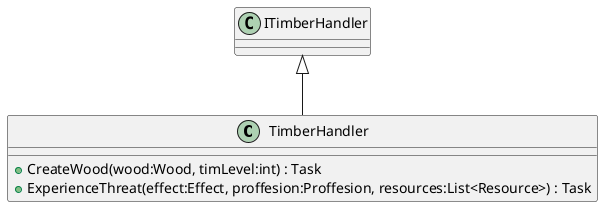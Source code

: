 @startuml
class TimberHandler {
    + CreateWood(wood:Wood, timLevel:int) : Task
    + ExperienceThreat(effect:Effect, proffesion:Proffesion, resources:List<Resource>) : Task
}
ITimberHandler <|-- TimberHandler

@enduml
